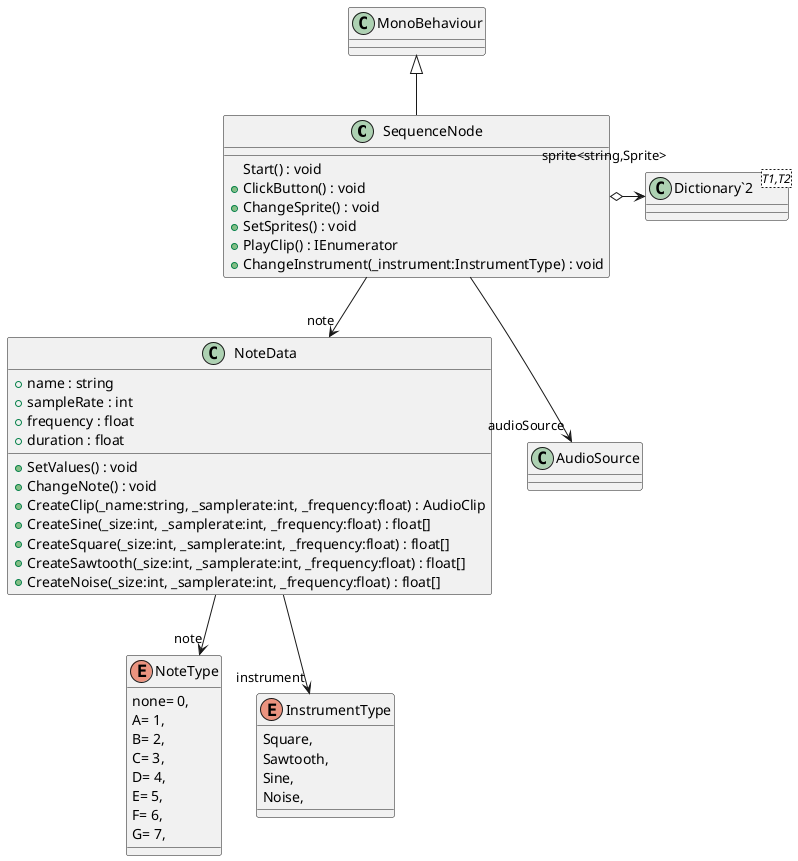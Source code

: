 @startuml
class SequenceNode {
    Start() : void
    + ClickButton() : void
    + ChangeSprite() : void
    + SetSprites() : void
    + PlayClip() : IEnumerator
    + ChangeInstrument(_instrument:InstrumentType) : void
}
enum NoteType {
    none= 0,
    A= 1,
    B= 2,
    C= 3,
    D= 4,
    E= 5,
    F= 6,
    G= 7,
}
enum InstrumentType {
    Square,
    Sawtooth,
    Sine,
    Noise,
}
class NoteData {
    + name : string
    + sampleRate : int
    + frequency : float
    + duration : float
    + SetValues() : void
    + ChangeNote() : void
    + CreateClip(_name:string, _samplerate:int, _frequency:float) : AudioClip
    + CreateSine(_size:int, _samplerate:int, _frequency:float) : float[]
    + CreateSquare(_size:int, _samplerate:int, _frequency:float) : float[]
    + CreateSawtooth(_size:int, _samplerate:int, _frequency:float) : float[]
    + CreateNoise(_size:int, _samplerate:int, _frequency:float) : float[]
}
class "Dictionary`2"<T1,T2> {
}
MonoBehaviour <|-- SequenceNode
SequenceNode --> "note" NoteData
SequenceNode --> "audioSource" AudioSource
SequenceNode o-> "sprite<string,Sprite>" "Dictionary`2"
NoteData --> "note" NoteType
NoteData --> "instrument" InstrumentType
@enduml
